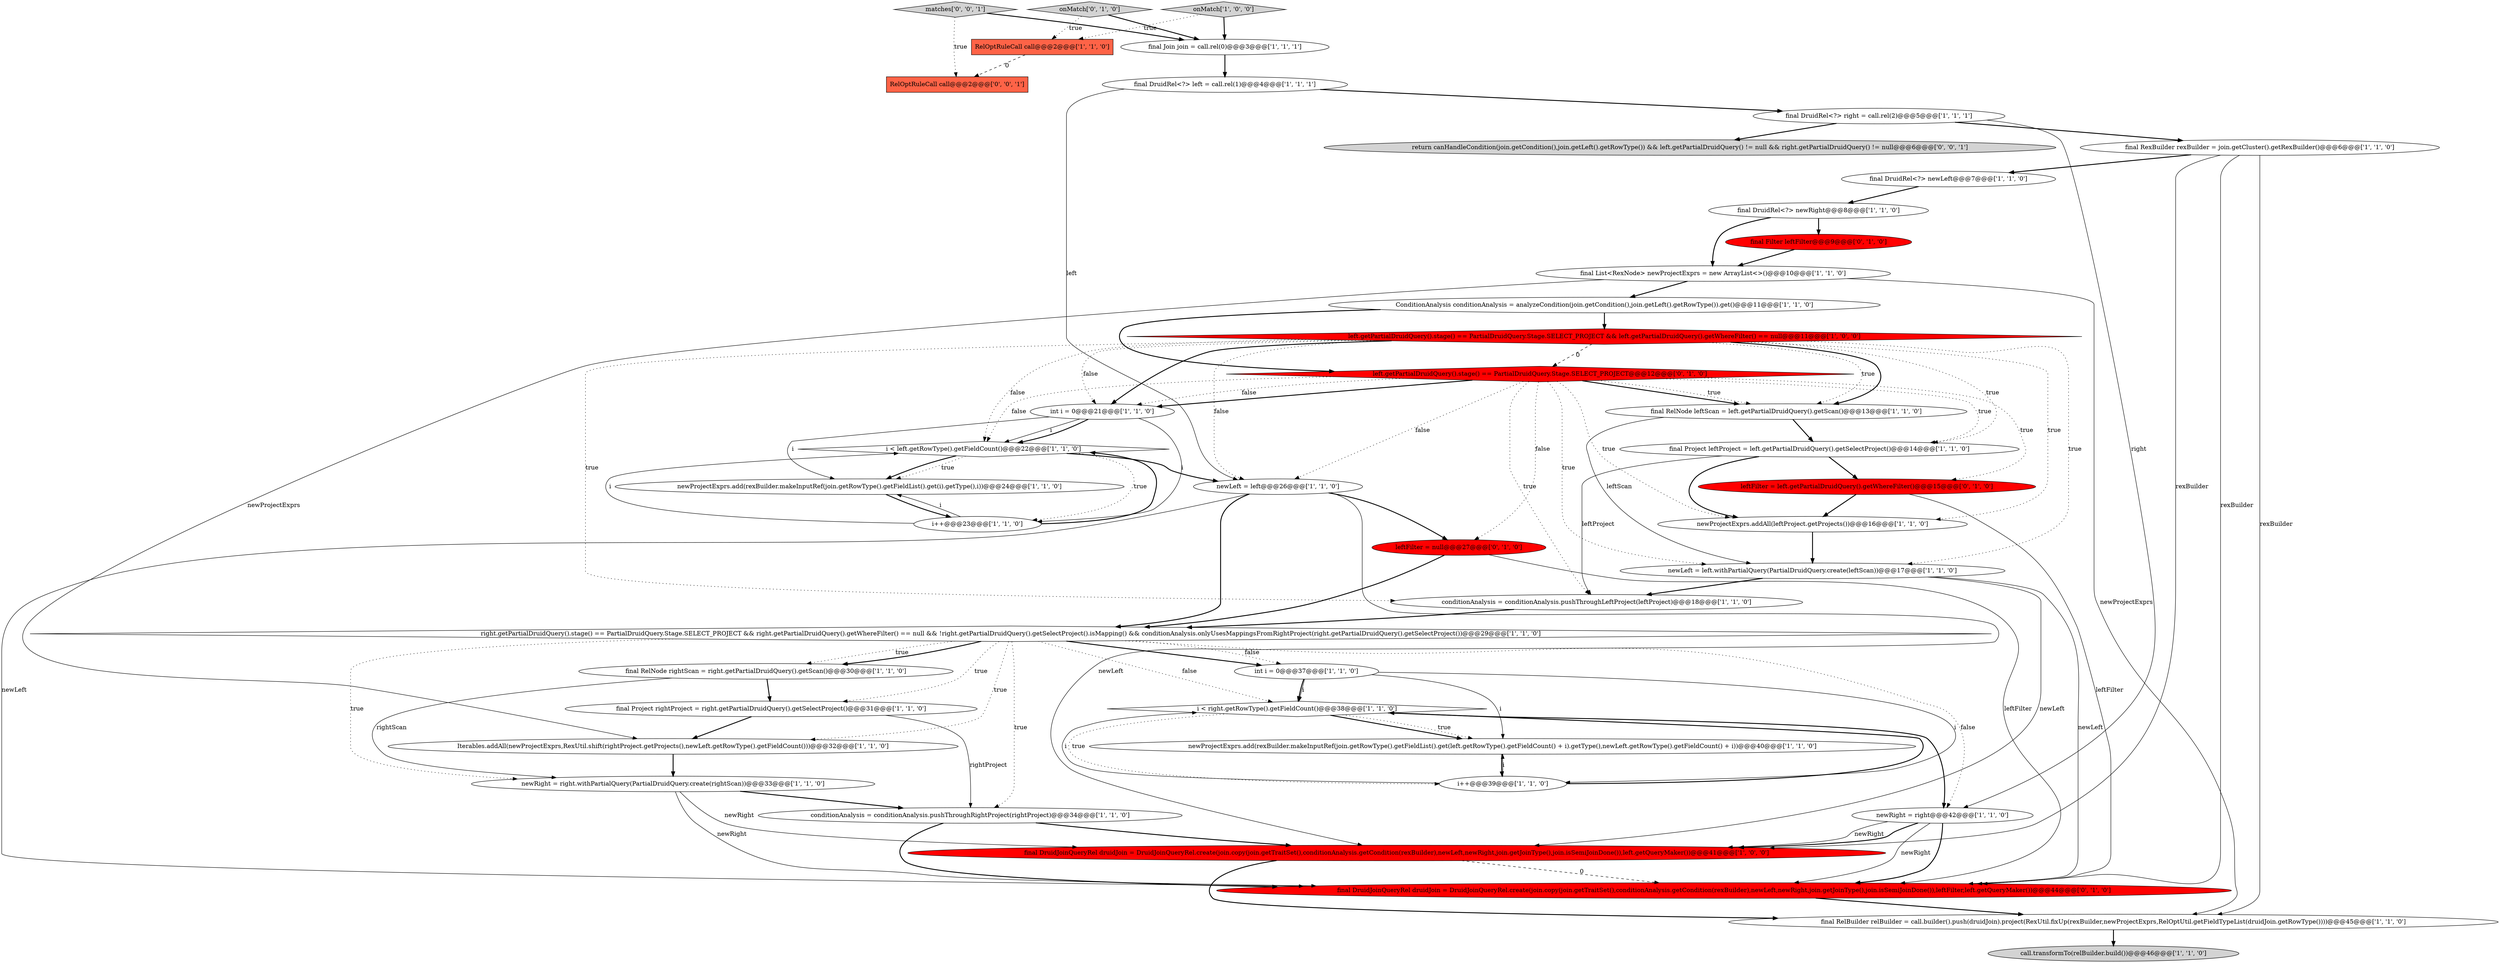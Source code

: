 digraph {
21 [style = filled, label = "onMatch['1', '0', '0']", fillcolor = lightgray, shape = diamond image = "AAA0AAABBB1BBB"];
24 [style = filled, label = "final Project leftProject = left.getPartialDruidQuery().getSelectProject()@@@14@@@['1', '1', '0']", fillcolor = white, shape = ellipse image = "AAA0AAABBB1BBB"];
39 [style = filled, label = "leftFilter = left.getPartialDruidQuery().getWhereFilter()@@@15@@@['0', '1', '0']", fillcolor = red, shape = ellipse image = "AAA1AAABBB2BBB"];
7 [style = filled, label = "int i = 0@@@21@@@['1', '1', '0']", fillcolor = white, shape = ellipse image = "AAA0AAABBB1BBB"];
20 [style = filled, label = "i < right.getRowType().getFieldCount()@@@38@@@['1', '1', '0']", fillcolor = white, shape = diamond image = "AAA0AAABBB1BBB"];
36 [style = filled, label = "final DruidJoinQueryRel druidJoin = DruidJoinQueryRel.create(join.copy(join.getTraitSet(),conditionAnalysis.getCondition(rexBuilder),newLeft,newRight,join.getJoinType(),join.isSemiJoinDone()),leftFilter,left.getQueryMaker())@@@44@@@['0', '1', '0']", fillcolor = red, shape = ellipse image = "AAA1AAABBB2BBB"];
38 [style = filled, label = "onMatch['0', '1', '0']", fillcolor = lightgray, shape = diamond image = "AAA0AAABBB2BBB"];
40 [style = filled, label = "final Filter leftFilter@@@9@@@['0', '1', '0']", fillcolor = red, shape = ellipse image = "AAA1AAABBB2BBB"];
41 [style = filled, label = "return canHandleCondition(join.getCondition(),join.getLeft().getRowType()) && left.getPartialDruidQuery() != null && right.getPartialDruidQuery() != null@@@6@@@['0', '0', '1']", fillcolor = lightgray, shape = ellipse image = "AAA0AAABBB3BBB"];
1 [style = filled, label = "final RexBuilder rexBuilder = join.getCluster().getRexBuilder()@@@6@@@['1', '1', '0']", fillcolor = white, shape = ellipse image = "AAA0AAABBB1BBB"];
28 [style = filled, label = "RelOptRuleCall call@@@2@@@['1', '1', '0']", fillcolor = tomato, shape = box image = "AAA0AAABBB1BBB"];
5 [style = filled, label = "final Join join = call.rel(0)@@@3@@@['1', '1', '1']", fillcolor = white, shape = ellipse image = "AAA0AAABBB1BBB"];
13 [style = filled, label = "call.transformTo(relBuilder.build())@@@46@@@['1', '1', '0']", fillcolor = lightgray, shape = ellipse image = "AAA0AAABBB1BBB"];
0 [style = filled, label = "right.getPartialDruidQuery().stage() == PartialDruidQuery.Stage.SELECT_PROJECT && right.getPartialDruidQuery().getWhereFilter() == null && !right.getPartialDruidQuery().getSelectProject().isMapping() && conditionAnalysis.onlyUsesMappingsFromRightProject(right.getPartialDruidQuery().getSelectProject())@@@29@@@['1', '1', '0']", fillcolor = white, shape = diamond image = "AAA0AAABBB1BBB"];
4 [style = filled, label = "left.getPartialDruidQuery().stage() == PartialDruidQuery.Stage.SELECT_PROJECT && left.getPartialDruidQuery().getWhereFilter() == null@@@11@@@['1', '0', '0']", fillcolor = red, shape = diamond image = "AAA1AAABBB1BBB"];
27 [style = filled, label = "conditionAnalysis = conditionAnalysis.pushThroughRightProject(rightProject)@@@34@@@['1', '1', '0']", fillcolor = white, shape = ellipse image = "AAA0AAABBB1BBB"];
30 [style = filled, label = "final RelNode leftScan = left.getPartialDruidQuery().getScan()@@@13@@@['1', '1', '0']", fillcolor = white, shape = ellipse image = "AAA0AAABBB1BBB"];
2 [style = filled, label = "newRight = right.withPartialQuery(PartialDruidQuery.create(rightScan))@@@33@@@['1', '1', '0']", fillcolor = white, shape = ellipse image = "AAA0AAABBB1BBB"];
34 [style = filled, label = "i < left.getRowType().getFieldCount()@@@22@@@['1', '1', '0']", fillcolor = white, shape = diamond image = "AAA0AAABBB1BBB"];
15 [style = filled, label = "newLeft = left@@@26@@@['1', '1', '0']", fillcolor = white, shape = ellipse image = "AAA0AAABBB1BBB"];
42 [style = filled, label = "matches['0', '0', '1']", fillcolor = lightgray, shape = diamond image = "AAA0AAABBB3BBB"];
14 [style = filled, label = "ConditionAnalysis conditionAnalysis = analyzeCondition(join.getCondition(),join.getLeft().getRowType()).get()@@@11@@@['1', '1', '0']", fillcolor = white, shape = ellipse image = "AAA0AAABBB1BBB"];
22 [style = filled, label = "final DruidRel<?> newRight@@@8@@@['1', '1', '0']", fillcolor = white, shape = ellipse image = "AAA0AAABBB1BBB"];
19 [style = filled, label = "newProjectExprs.add(rexBuilder.makeInputRef(join.getRowType().getFieldList().get(left.getRowType().getFieldCount() + i).getType(),newLeft.getRowType().getFieldCount() + i))@@@40@@@['1', '1', '0']", fillcolor = white, shape = ellipse image = "AAA0AAABBB1BBB"];
37 [style = filled, label = "left.getPartialDruidQuery().stage() == PartialDruidQuery.Stage.SELECT_PROJECT@@@12@@@['0', '1', '0']", fillcolor = red, shape = diamond image = "AAA1AAABBB2BBB"];
17 [style = filled, label = "final DruidJoinQueryRel druidJoin = DruidJoinQueryRel.create(join.copy(join.getTraitSet(),conditionAnalysis.getCondition(rexBuilder),newLeft,newRight,join.getJoinType(),join.isSemiJoinDone()),left.getQueryMaker())@@@41@@@['1', '0', '0']", fillcolor = red, shape = ellipse image = "AAA1AAABBB1BBB"];
11 [style = filled, label = "newProjectExprs.addAll(leftProject.getProjects())@@@16@@@['1', '1', '0']", fillcolor = white, shape = ellipse image = "AAA0AAABBB1BBB"];
8 [style = filled, label = "final DruidRel<?> right = call.rel(2)@@@5@@@['1', '1', '1']", fillcolor = white, shape = ellipse image = "AAA0AAABBB1BBB"];
32 [style = filled, label = "final Project rightProject = right.getPartialDruidQuery().getSelectProject()@@@31@@@['1', '1', '0']", fillcolor = white, shape = ellipse image = "AAA0AAABBB1BBB"];
16 [style = filled, label = "Iterables.addAll(newProjectExprs,RexUtil.shift(rightProject.getProjects(),newLeft.getRowType().getFieldCount()))@@@32@@@['1', '1', '0']", fillcolor = white, shape = ellipse image = "AAA0AAABBB1BBB"];
9 [style = filled, label = "newProjectExprs.add(rexBuilder.makeInputRef(join.getRowType().getFieldList().get(i).getType(),i))@@@24@@@['1', '1', '0']", fillcolor = white, shape = ellipse image = "AAA0AAABBB1BBB"];
25 [style = filled, label = "newLeft = left.withPartialQuery(PartialDruidQuery.create(leftScan))@@@17@@@['1', '1', '0']", fillcolor = white, shape = ellipse image = "AAA0AAABBB1BBB"];
12 [style = filled, label = "conditionAnalysis = conditionAnalysis.pushThroughLeftProject(leftProject)@@@18@@@['1', '1', '0']", fillcolor = white, shape = ellipse image = "AAA0AAABBB1BBB"];
10 [style = filled, label = "final DruidRel<?> left = call.rel(1)@@@4@@@['1', '1', '1']", fillcolor = white, shape = ellipse image = "AAA0AAABBB1BBB"];
6 [style = filled, label = "int i = 0@@@37@@@['1', '1', '0']", fillcolor = white, shape = ellipse image = "AAA0AAABBB1BBB"];
35 [style = filled, label = "leftFilter = null@@@27@@@['0', '1', '0']", fillcolor = red, shape = ellipse image = "AAA1AAABBB2BBB"];
23 [style = filled, label = "final List<RexNode> newProjectExprs = new ArrayList<>()@@@10@@@['1', '1', '0']", fillcolor = white, shape = ellipse image = "AAA0AAABBB1BBB"];
3 [style = filled, label = "i++@@@23@@@['1', '1', '0']", fillcolor = white, shape = ellipse image = "AAA0AAABBB1BBB"];
31 [style = filled, label = "newRight = right@@@42@@@['1', '1', '0']", fillcolor = white, shape = ellipse image = "AAA0AAABBB1BBB"];
43 [style = filled, label = "RelOptRuleCall call@@@2@@@['0', '0', '1']", fillcolor = tomato, shape = box image = "AAA0AAABBB3BBB"];
33 [style = filled, label = "final RelNode rightScan = right.getPartialDruidQuery().getScan()@@@30@@@['1', '1', '0']", fillcolor = white, shape = ellipse image = "AAA0AAABBB1BBB"];
29 [style = filled, label = "final DruidRel<?> newLeft@@@7@@@['1', '1', '0']", fillcolor = white, shape = ellipse image = "AAA0AAABBB1BBB"];
18 [style = filled, label = "i++@@@39@@@['1', '1', '0']", fillcolor = white, shape = ellipse image = "AAA0AAABBB1BBB"];
26 [style = filled, label = "final RelBuilder relBuilder = call.builder().push(druidJoin).project(RexUtil.fixUp(rexBuilder,newProjectExprs,RelOptUtil.getFieldTypeList(druidJoin.getRowType())))@@@45@@@['1', '1', '0']", fillcolor = white, shape = ellipse image = "AAA0AAABBB1BBB"];
34->9 [style = bold, label=""];
23->16 [style = solid, label="newProjectExprs"];
7->3 [style = solid, label="i"];
0->20 [style = dotted, label="false"];
30->25 [style = solid, label="leftScan"];
37->35 [style = dotted, label="false"];
1->36 [style = solid, label="rexBuilder"];
34->15 [style = bold, label=""];
24->39 [style = bold, label=""];
34->9 [style = dotted, label="true"];
35->36 [style = solid, label="leftFilter"];
40->23 [style = bold, label=""];
7->9 [style = solid, label="i"];
4->30 [style = dotted, label="true"];
3->34 [style = bold, label=""];
8->1 [style = bold, label=""];
37->7 [style = dotted, label="false"];
3->9 [style = solid, label="i"];
10->8 [style = bold, label=""];
24->11 [style = bold, label=""];
15->0 [style = bold, label=""];
27->17 [style = bold, label=""];
20->18 [style = dotted, label="true"];
4->24 [style = dotted, label="true"];
17->36 [style = dashed, label="0"];
11->25 [style = bold, label=""];
14->37 [style = bold, label=""];
37->34 [style = dotted, label="false"];
5->10 [style = bold, label=""];
0->31 [style = dotted, label="false"];
19->18 [style = bold, label=""];
4->7 [style = dotted, label="false"];
25->36 [style = solid, label="newLeft"];
6->19 [style = solid, label="i"];
20->31 [style = bold, label=""];
37->15 [style = dotted, label="false"];
22->23 [style = bold, label=""];
32->27 [style = solid, label="rightProject"];
21->28 [style = dotted, label="true"];
26->13 [style = bold, label=""];
15->35 [style = bold, label=""];
4->15 [style = dotted, label="false"];
23->14 [style = bold, label=""];
18->20 [style = bold, label=""];
35->0 [style = bold, label=""];
38->28 [style = dotted, label="true"];
23->26 [style = solid, label="newProjectExprs"];
28->43 [style = dashed, label="0"];
42->43 [style = dotted, label="true"];
31->17 [style = solid, label="newRight"];
2->27 [style = bold, label=""];
1->17 [style = solid, label="rexBuilder"];
20->19 [style = bold, label=""];
14->4 [style = bold, label=""];
38->5 [style = bold, label=""];
30->24 [style = bold, label=""];
6->20 [style = solid, label="i"];
8->41 [style = bold, label=""];
37->11 [style = dotted, label="true"];
0->6 [style = dotted, label="false"];
37->30 [style = bold, label=""];
33->2 [style = solid, label="rightScan"];
4->11 [style = dotted, label="true"];
31->36 [style = bold, label=""];
18->20 [style = solid, label="i"];
7->34 [style = solid, label="i"];
32->16 [style = bold, label=""];
25->17 [style = solid, label="newLeft"];
37->25 [style = dotted, label="true"];
39->36 [style = solid, label="leftFilter"];
4->7 [style = bold, label=""];
37->7 [style = bold, label=""];
8->31 [style = solid, label="right"];
6->20 [style = bold, label=""];
6->18 [style = solid, label="i"];
21->5 [style = bold, label=""];
15->36 [style = solid, label="newLeft"];
18->19 [style = solid, label="i"];
1->26 [style = solid, label="rexBuilder"];
9->3 [style = bold, label=""];
33->32 [style = bold, label=""];
20->19 [style = dotted, label="true"];
0->16 [style = dotted, label="true"];
24->12 [style = solid, label="leftProject"];
31->17 [style = bold, label=""];
1->29 [style = bold, label=""];
4->34 [style = dotted, label="false"];
4->12 [style = dotted, label="true"];
0->32 [style = dotted, label="true"];
4->37 [style = dashed, label="0"];
3->34 [style = solid, label="i"];
10->15 [style = solid, label="left"];
2->36 [style = solid, label="newRight"];
22->40 [style = bold, label=""];
17->26 [style = bold, label=""];
27->36 [style = bold, label=""];
0->6 [style = bold, label=""];
31->36 [style = solid, label="newRight"];
37->24 [style = dotted, label="true"];
0->33 [style = dotted, label="true"];
37->12 [style = dotted, label="true"];
36->26 [style = bold, label=""];
4->25 [style = dotted, label="true"];
16->2 [style = bold, label=""];
2->17 [style = solid, label="newRight"];
39->11 [style = bold, label=""];
12->0 [style = bold, label=""];
37->30 [style = dotted, label="true"];
34->3 [style = dotted, label="true"];
7->34 [style = bold, label=""];
4->30 [style = bold, label=""];
0->33 [style = bold, label=""];
25->12 [style = bold, label=""];
15->17 [style = solid, label="newLeft"];
37->39 [style = dotted, label="true"];
42->5 [style = bold, label=""];
29->22 [style = bold, label=""];
0->2 [style = dotted, label="true"];
0->27 [style = dotted, label="true"];
}
